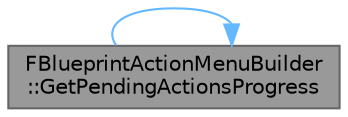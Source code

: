 digraph "FBlueprintActionMenuBuilder::GetPendingActionsProgress"
{
 // INTERACTIVE_SVG=YES
 // LATEX_PDF_SIZE
  bgcolor="transparent";
  edge [fontname=Helvetica,fontsize=10,labelfontname=Helvetica,labelfontsize=10];
  node [fontname=Helvetica,fontsize=10,shape=box,height=0.2,width=0.4];
  rankdir="LR";
  Node1 [id="Node000001",label="FBlueprintActionMenuBuilder\l::GetPendingActionsProgress",height=0.2,width=0.4,color="gray40", fillcolor="grey60", style="filled", fontcolor="black",tooltip="Returns the normalized completion state when processing pending actions (e.g."];
  Node1 -> Node1 [id="edge1_Node000001_Node000001",color="steelblue1",style="solid",tooltip=" "];
}
